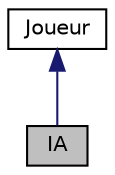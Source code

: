 digraph "IA"
{
 // LATEX_PDF_SIZE
  edge [fontname="Helvetica",fontsize="10",labelfontname="Helvetica",labelfontsize="10"];
  node [fontname="Helvetica",fontsize="10",shape=record];
  Node1 [label="IA",height=0.2,width=0.4,color="black", fillcolor="grey75", style="filled", fontcolor="black",tooltip="Si le joueur est un IA."];
  Node2 -> Node1 [dir="back",color="midnightblue",fontsize="10",style="solid",fontname="Helvetica"];
  Node2 [label="Joueur",height=0.2,width=0.4,color="black", fillcolor="white", style="filled",URL="$classJoueur.html",tooltip="classe abstraite regroupant tout joueur"];
}
